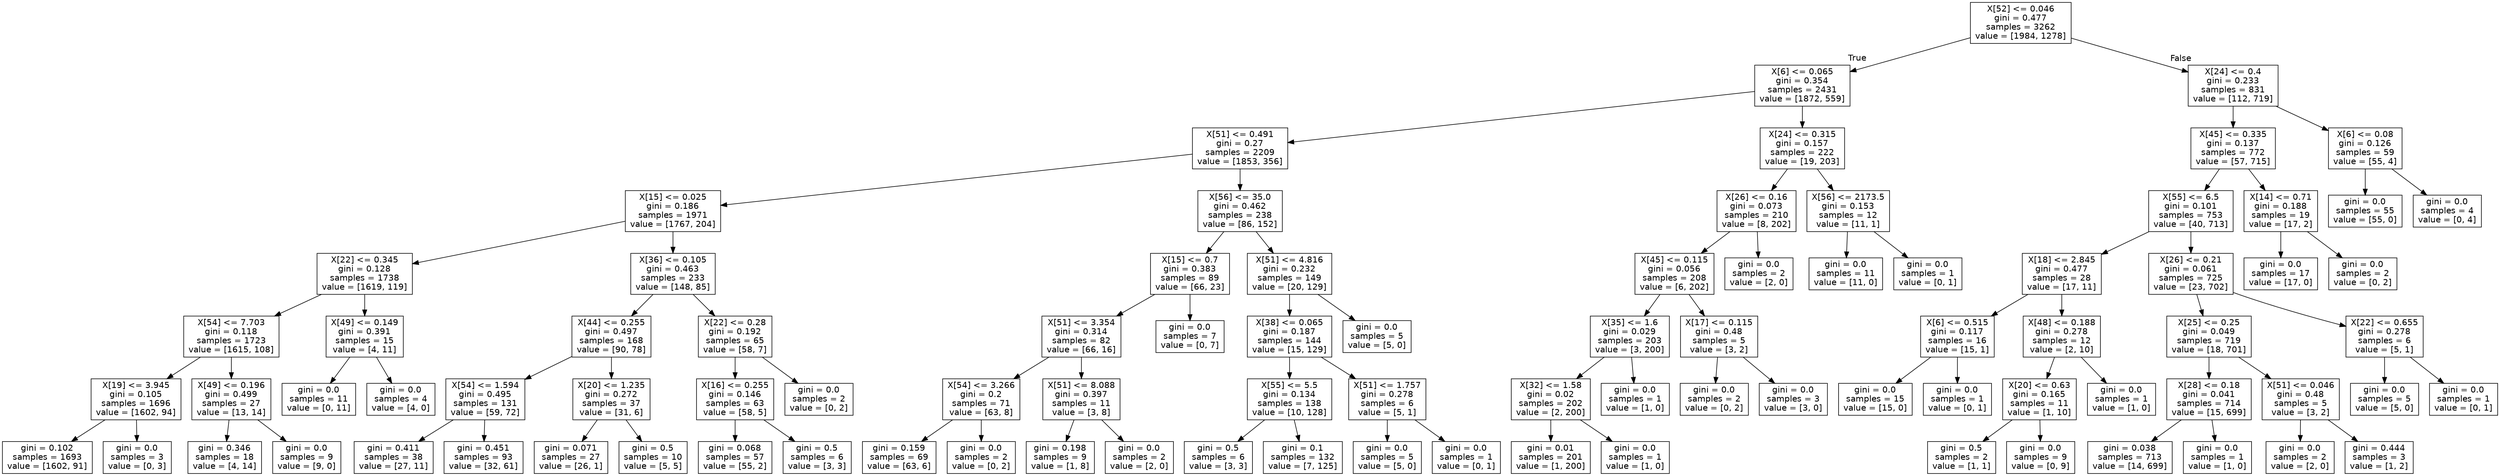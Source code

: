 digraph Tree {
node [shape=box, fontname="helvetica"] ;
edge [fontname="helvetica"] ;
0 [label="X[52] <= 0.046\ngini = 0.477\nsamples = 3262\nvalue = [1984, 1278]"] ;
1 [label="X[6] <= 0.065\ngini = 0.354\nsamples = 2431\nvalue = [1872, 559]"] ;
0 -> 1 [labeldistance=2.5, labelangle=45, headlabel="True"] ;
2 [label="X[51] <= 0.491\ngini = 0.27\nsamples = 2209\nvalue = [1853, 356]"] ;
1 -> 2 ;
3 [label="X[15] <= 0.025\ngini = 0.186\nsamples = 1971\nvalue = [1767, 204]"] ;
2 -> 3 ;
4 [label="X[22] <= 0.345\ngini = 0.128\nsamples = 1738\nvalue = [1619, 119]"] ;
3 -> 4 ;
5 [label="X[54] <= 7.703\ngini = 0.118\nsamples = 1723\nvalue = [1615, 108]"] ;
4 -> 5 ;
6 [label="X[19] <= 3.945\ngini = 0.105\nsamples = 1696\nvalue = [1602, 94]"] ;
5 -> 6 ;
7 [label="gini = 0.102\nsamples = 1693\nvalue = [1602, 91]"] ;
6 -> 7 ;
8 [label="gini = 0.0\nsamples = 3\nvalue = [0, 3]"] ;
6 -> 8 ;
9 [label="X[49] <= 0.196\ngini = 0.499\nsamples = 27\nvalue = [13, 14]"] ;
5 -> 9 ;
10 [label="gini = 0.346\nsamples = 18\nvalue = [4, 14]"] ;
9 -> 10 ;
11 [label="gini = 0.0\nsamples = 9\nvalue = [9, 0]"] ;
9 -> 11 ;
12 [label="X[49] <= 0.149\ngini = 0.391\nsamples = 15\nvalue = [4, 11]"] ;
4 -> 12 ;
13 [label="gini = 0.0\nsamples = 11\nvalue = [0, 11]"] ;
12 -> 13 ;
14 [label="gini = 0.0\nsamples = 4\nvalue = [4, 0]"] ;
12 -> 14 ;
15 [label="X[36] <= 0.105\ngini = 0.463\nsamples = 233\nvalue = [148, 85]"] ;
3 -> 15 ;
16 [label="X[44] <= 0.255\ngini = 0.497\nsamples = 168\nvalue = [90, 78]"] ;
15 -> 16 ;
17 [label="X[54] <= 1.594\ngini = 0.495\nsamples = 131\nvalue = [59, 72]"] ;
16 -> 17 ;
18 [label="gini = 0.411\nsamples = 38\nvalue = [27, 11]"] ;
17 -> 18 ;
19 [label="gini = 0.451\nsamples = 93\nvalue = [32, 61]"] ;
17 -> 19 ;
20 [label="X[20] <= 1.235\ngini = 0.272\nsamples = 37\nvalue = [31, 6]"] ;
16 -> 20 ;
21 [label="gini = 0.071\nsamples = 27\nvalue = [26, 1]"] ;
20 -> 21 ;
22 [label="gini = 0.5\nsamples = 10\nvalue = [5, 5]"] ;
20 -> 22 ;
23 [label="X[22] <= 0.28\ngini = 0.192\nsamples = 65\nvalue = [58, 7]"] ;
15 -> 23 ;
24 [label="X[16] <= 0.255\ngini = 0.146\nsamples = 63\nvalue = [58, 5]"] ;
23 -> 24 ;
25 [label="gini = 0.068\nsamples = 57\nvalue = [55, 2]"] ;
24 -> 25 ;
26 [label="gini = 0.5\nsamples = 6\nvalue = [3, 3]"] ;
24 -> 26 ;
27 [label="gini = 0.0\nsamples = 2\nvalue = [0, 2]"] ;
23 -> 27 ;
28 [label="X[56] <= 35.0\ngini = 0.462\nsamples = 238\nvalue = [86, 152]"] ;
2 -> 28 ;
29 [label="X[15] <= 0.7\ngini = 0.383\nsamples = 89\nvalue = [66, 23]"] ;
28 -> 29 ;
30 [label="X[51] <= 3.354\ngini = 0.314\nsamples = 82\nvalue = [66, 16]"] ;
29 -> 30 ;
31 [label="X[54] <= 3.266\ngini = 0.2\nsamples = 71\nvalue = [63, 8]"] ;
30 -> 31 ;
32 [label="gini = 0.159\nsamples = 69\nvalue = [63, 6]"] ;
31 -> 32 ;
33 [label="gini = 0.0\nsamples = 2\nvalue = [0, 2]"] ;
31 -> 33 ;
34 [label="X[51] <= 8.088\ngini = 0.397\nsamples = 11\nvalue = [3, 8]"] ;
30 -> 34 ;
35 [label="gini = 0.198\nsamples = 9\nvalue = [1, 8]"] ;
34 -> 35 ;
36 [label="gini = 0.0\nsamples = 2\nvalue = [2, 0]"] ;
34 -> 36 ;
37 [label="gini = 0.0\nsamples = 7\nvalue = [0, 7]"] ;
29 -> 37 ;
38 [label="X[51] <= 4.816\ngini = 0.232\nsamples = 149\nvalue = [20, 129]"] ;
28 -> 38 ;
39 [label="X[38] <= 0.065\ngini = 0.187\nsamples = 144\nvalue = [15, 129]"] ;
38 -> 39 ;
40 [label="X[55] <= 5.5\ngini = 0.134\nsamples = 138\nvalue = [10, 128]"] ;
39 -> 40 ;
41 [label="gini = 0.5\nsamples = 6\nvalue = [3, 3]"] ;
40 -> 41 ;
42 [label="gini = 0.1\nsamples = 132\nvalue = [7, 125]"] ;
40 -> 42 ;
43 [label="X[51] <= 1.757\ngini = 0.278\nsamples = 6\nvalue = [5, 1]"] ;
39 -> 43 ;
44 [label="gini = 0.0\nsamples = 5\nvalue = [5, 0]"] ;
43 -> 44 ;
45 [label="gini = 0.0\nsamples = 1\nvalue = [0, 1]"] ;
43 -> 45 ;
46 [label="gini = 0.0\nsamples = 5\nvalue = [5, 0]"] ;
38 -> 46 ;
47 [label="X[24] <= 0.315\ngini = 0.157\nsamples = 222\nvalue = [19, 203]"] ;
1 -> 47 ;
48 [label="X[26] <= 0.16\ngini = 0.073\nsamples = 210\nvalue = [8, 202]"] ;
47 -> 48 ;
49 [label="X[45] <= 0.115\ngini = 0.056\nsamples = 208\nvalue = [6, 202]"] ;
48 -> 49 ;
50 [label="X[35] <= 1.6\ngini = 0.029\nsamples = 203\nvalue = [3, 200]"] ;
49 -> 50 ;
51 [label="X[32] <= 1.58\ngini = 0.02\nsamples = 202\nvalue = [2, 200]"] ;
50 -> 51 ;
52 [label="gini = 0.01\nsamples = 201\nvalue = [1, 200]"] ;
51 -> 52 ;
53 [label="gini = 0.0\nsamples = 1\nvalue = [1, 0]"] ;
51 -> 53 ;
54 [label="gini = 0.0\nsamples = 1\nvalue = [1, 0]"] ;
50 -> 54 ;
55 [label="X[17] <= 0.115\ngini = 0.48\nsamples = 5\nvalue = [3, 2]"] ;
49 -> 55 ;
56 [label="gini = 0.0\nsamples = 2\nvalue = [0, 2]"] ;
55 -> 56 ;
57 [label="gini = 0.0\nsamples = 3\nvalue = [3, 0]"] ;
55 -> 57 ;
58 [label="gini = 0.0\nsamples = 2\nvalue = [2, 0]"] ;
48 -> 58 ;
59 [label="X[56] <= 2173.5\ngini = 0.153\nsamples = 12\nvalue = [11, 1]"] ;
47 -> 59 ;
60 [label="gini = 0.0\nsamples = 11\nvalue = [11, 0]"] ;
59 -> 60 ;
61 [label="gini = 0.0\nsamples = 1\nvalue = [0, 1]"] ;
59 -> 61 ;
62 [label="X[24] <= 0.4\ngini = 0.233\nsamples = 831\nvalue = [112, 719]"] ;
0 -> 62 [labeldistance=2.5, labelangle=-45, headlabel="False"] ;
63 [label="X[45] <= 0.335\ngini = 0.137\nsamples = 772\nvalue = [57, 715]"] ;
62 -> 63 ;
64 [label="X[55] <= 6.5\ngini = 0.101\nsamples = 753\nvalue = [40, 713]"] ;
63 -> 64 ;
65 [label="X[18] <= 2.845\ngini = 0.477\nsamples = 28\nvalue = [17, 11]"] ;
64 -> 65 ;
66 [label="X[6] <= 0.515\ngini = 0.117\nsamples = 16\nvalue = [15, 1]"] ;
65 -> 66 ;
67 [label="gini = 0.0\nsamples = 15\nvalue = [15, 0]"] ;
66 -> 67 ;
68 [label="gini = 0.0\nsamples = 1\nvalue = [0, 1]"] ;
66 -> 68 ;
69 [label="X[48] <= 0.188\ngini = 0.278\nsamples = 12\nvalue = [2, 10]"] ;
65 -> 69 ;
70 [label="X[20] <= 0.63\ngini = 0.165\nsamples = 11\nvalue = [1, 10]"] ;
69 -> 70 ;
71 [label="gini = 0.5\nsamples = 2\nvalue = [1, 1]"] ;
70 -> 71 ;
72 [label="gini = 0.0\nsamples = 9\nvalue = [0, 9]"] ;
70 -> 72 ;
73 [label="gini = 0.0\nsamples = 1\nvalue = [1, 0]"] ;
69 -> 73 ;
74 [label="X[26] <= 0.21\ngini = 0.061\nsamples = 725\nvalue = [23, 702]"] ;
64 -> 74 ;
75 [label="X[25] <= 0.25\ngini = 0.049\nsamples = 719\nvalue = [18, 701]"] ;
74 -> 75 ;
76 [label="X[28] <= 0.18\ngini = 0.041\nsamples = 714\nvalue = [15, 699]"] ;
75 -> 76 ;
77 [label="gini = 0.038\nsamples = 713\nvalue = [14, 699]"] ;
76 -> 77 ;
78 [label="gini = 0.0\nsamples = 1\nvalue = [1, 0]"] ;
76 -> 78 ;
79 [label="X[51] <= 0.046\ngini = 0.48\nsamples = 5\nvalue = [3, 2]"] ;
75 -> 79 ;
80 [label="gini = 0.0\nsamples = 2\nvalue = [2, 0]"] ;
79 -> 80 ;
81 [label="gini = 0.444\nsamples = 3\nvalue = [1, 2]"] ;
79 -> 81 ;
82 [label="X[22] <= 0.655\ngini = 0.278\nsamples = 6\nvalue = [5, 1]"] ;
74 -> 82 ;
83 [label="gini = 0.0\nsamples = 5\nvalue = [5, 0]"] ;
82 -> 83 ;
84 [label="gini = 0.0\nsamples = 1\nvalue = [0, 1]"] ;
82 -> 84 ;
85 [label="X[14] <= 0.71\ngini = 0.188\nsamples = 19\nvalue = [17, 2]"] ;
63 -> 85 ;
86 [label="gini = 0.0\nsamples = 17\nvalue = [17, 0]"] ;
85 -> 86 ;
87 [label="gini = 0.0\nsamples = 2\nvalue = [0, 2]"] ;
85 -> 87 ;
88 [label="X[6] <= 0.08\ngini = 0.126\nsamples = 59\nvalue = [55, 4]"] ;
62 -> 88 ;
89 [label="gini = 0.0\nsamples = 55\nvalue = [55, 0]"] ;
88 -> 89 ;
90 [label="gini = 0.0\nsamples = 4\nvalue = [0, 4]"] ;
88 -> 90 ;
}